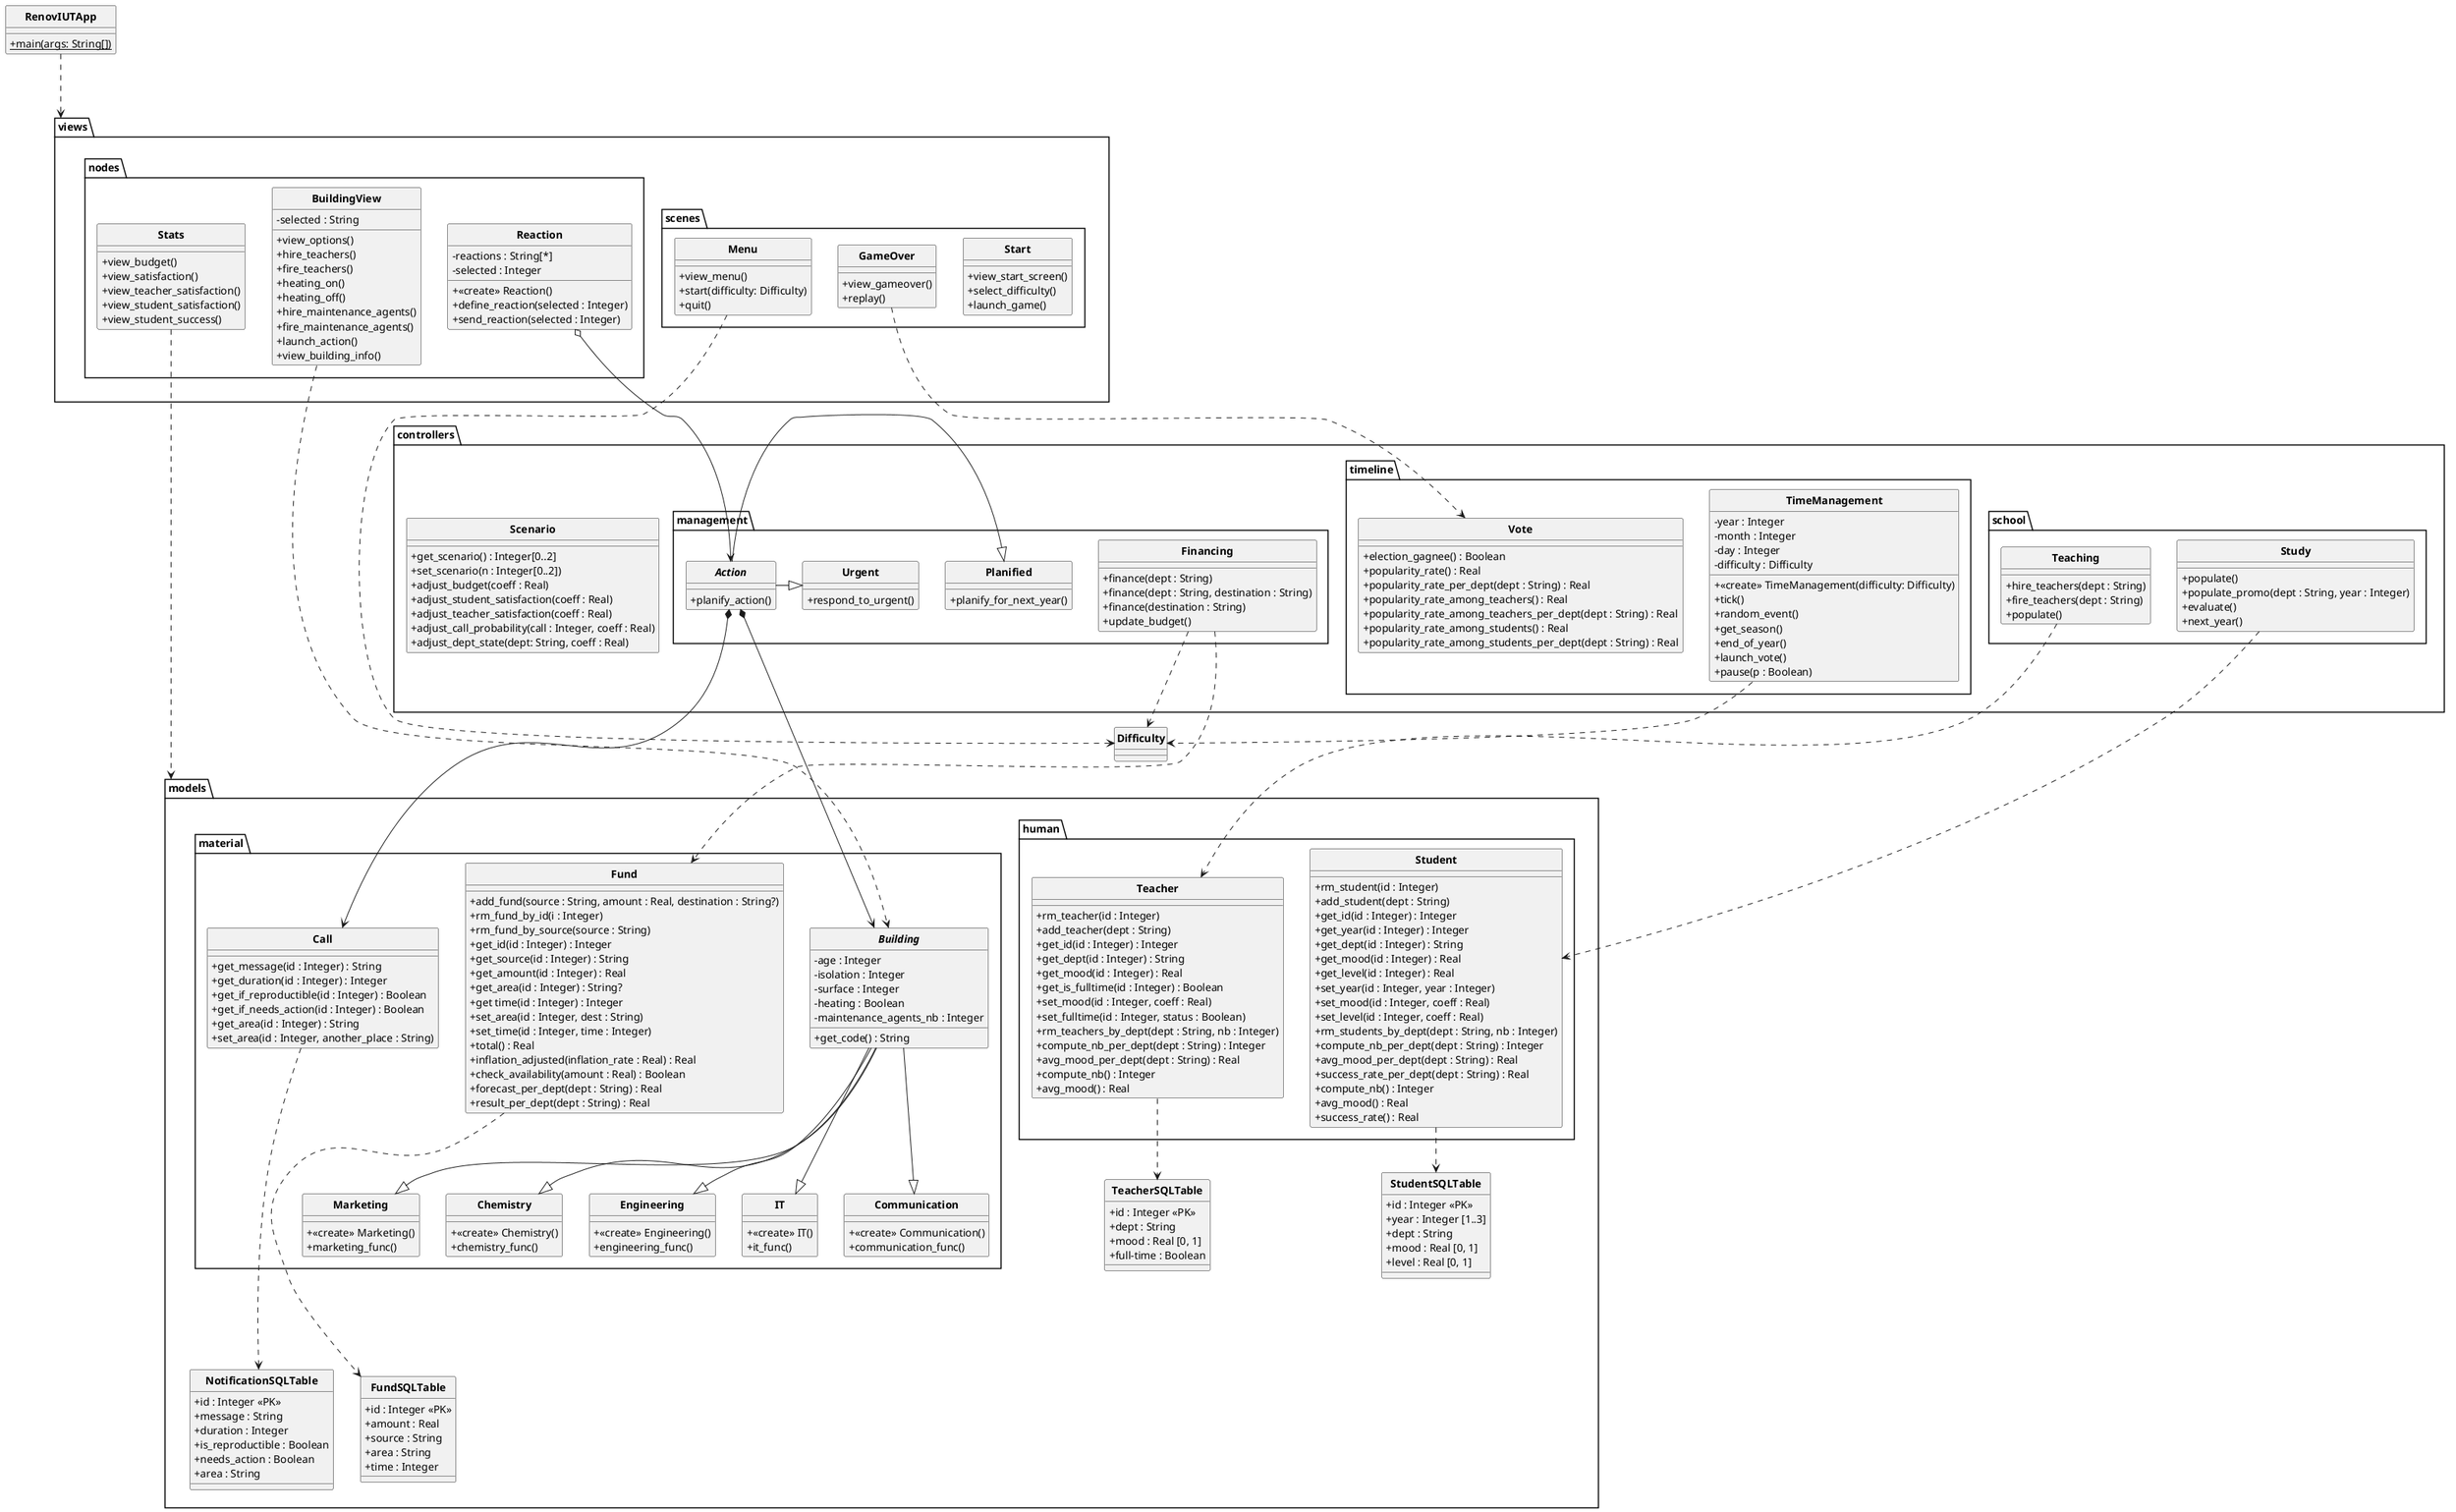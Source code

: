 @startuml RenovIUTApp

skinparam style strictuml
skinparam classAttributeIconSize 0
skinparam classFontStyle Bold
hide enum methods

class RenovIUTApp
{
    + {static} main(args: String[])
}

package views
{
    package nodes
    {
        class BuildingView
        {
            - selected : String
            + view_options()
            + hire_teachers()
            + fire_teachers()
            + heating_on()
            + heating_off()
            + hire_maintenance_agents()
            + fire_maintenance_agents()
            + launch_action()
            + view_building_info()
        }

        class Stats
        {
            + view_budget()
            + view_satisfaction()
            + view_teacher_satisfaction()
            + view_student_satisfaction()
            + view_student_success()
        }

        class Reaction
        {
            - reactions : String[*]
            - selected : Integer
            + <<create>> Reaction()
            + define_reaction(selected : Integer)
            + send_reaction(selected : Integer)

        }
    }

    package scenes
    {
        class Start
        {
            + view_start_screen()
            + select_difficulty()
            + launch_game()
        }

        class Menu
        {
            + view_menu()
            + start(difficulty: Difficulty)
            + quit()
        }

        class GameOver
        {
            + view_gameover()
            + replay()
        }
    }
}

package controllers
{
		package timeline {
			class TimeManagement
			{
					- year : Integer
					- month : Integer
					- day : Integer
					- difficulty : Difficulty
					+ <<create>> TimeManagement(difficulty: Difficulty)
					+ tick()
					+ random_event()
					+ get_season()
					+ end_of_year()
					+ launch_vote()
					+ pause(p : Boolean)
			}

					class Vote
			{
					+ election_gagnee() : Boolean
					+ popularity_rate() : Real
					+ popularity_rate_per_dept(dept : String) : Real
					+ popularity_rate_among_teachers() : Real
					+ popularity_rate_among_teachers_per_dept(dept : String) : Real
					+ popularity_rate_among_students() : Real
					+ popularity_rate_among_students_per_dept(dept : String) : Real
			}
    }

    package school
    {
        class Teaching
        {
            + hire_teachers(dept : String)
            + fire_teachers(dept : String)
            + populate()
        }

        class Study
        {
            + populate()
            + populate_promo(dept : String, year : Integer)
            + evaluate()
            + next_year()
        }
    }

    package management
    {
        class Financing
        {
            + finance(dept : String)
            + finance(dept : String, destination : String)
            + finance(destination : String)
            + update_budget()
        }

        abstract class Action
        {
            + planify_action()
        }

        class Planified
        {
            + planify_for_next_year()
        }

        class Urgent
        {
            + respond_to_urgent()
        }
    }

		class Scenario
		{
				+ get_scenario() : Integer[0..2]
				+ set_scenario(n : Integer[0..2])
				+ adjust_budget(coeff : Real)
				+ adjust_student_satisfaction(coeff : Real)
				+ adjust_teacher_satisfaction(coeff : Real)
				+ adjust_call_probability(call : Integer, coeff : Real)
				+ adjust_dept_state(dept: String, coeff : Real)
		}
}

package models
{
		package human {
				class Student
				{
						+ rm_student(id : Integer)
						+ add_student(dept : String)
						+ get_id(id : Integer) : Integer
						+ get_year(id : Integer) : Integer
						+ get_dept(id : Integer) : String
						+ get_mood(id : Integer) : Real
						+ get_level(id : Integer) : Real
						+ set_year(id : Integer, year : Integer)
						+ set_mood(id : Integer, coeff : Real)
						+ set_level(id : Integer, coeff : Real)
						+ rm_students_by_dept(dept : String, nb : Integer)
						+ compute_nb_per_dept(dept : String) : Integer
						+ avg_mood_per_dept(dept : String) : Real
						+ success_rate_per_dept(dept : String) : Real
						+ compute_nb() : Integer
						+ avg_mood() : Real
						+ success_rate() : Real
				}

				class Teacher
				{
						+ rm_teacher(id : Integer)
						+ add_teacher(dept : String)
						+ get_id(id : Integer) : Integer
						+ get_dept(id : Integer) : String
						+ get_mood(id : Integer) : Real
						+ get_is_fulltime(id : Integer) : Boolean
						+ set_mood(id : Integer, coeff : Real)
						+ set_fulltime(id : Integer, status : Boolean)
						+ rm_teachers_by_dept(dept : String, nb : Integer)
						+ compute_nb_per_dept(dept : String) : Integer
						+ avg_mood_per_dept(dept : String) : Real
						+ compute_nb() : Integer
						+ avg_mood() : Real
				}
    }

		package material {
			abstract class Building
			{
				- age : Integer
				- isolation : Integer
				- surface : Integer
				- heating : Boolean
				- maintenance_agents_nb : Integer
				+ get_code() : String
			}

			class IT
			{
				+ <<create>> IT()
				+ it_func()
			}

			class Communication
			{
				+ <<create>> Communication()
				+ communication_func()
			}

			class Marketing
			{
				+ <<create>> Marketing()
				+ marketing_func()
			}

			class Chemistry
			{
				+ <<create>> Chemistry()
				+ chemistry_func()
			}

			class Engineering
			{
				+ <<create>> Engineering()
				+ engineering_func()
			}

			class Fund
			{
				+ add_fund(source : String, amount : Real, destination : String?)
				+ rm_fund_by_id(i : Integer)
			    + rm_fund_by_source(source : String)
				+ get_id(id : Integer) : Integer
				+ get_source(id : Integer) : String
				+ get_amount(id : Integer) : Real
				+ get_area(id : Integer) : String?
				+ get time(id : Integer) : Integer
				+ set_area(id : Integer, dest : String)
				+ set_time(id : Integer, time : Integer)
				+ total() : Real
				+ inflation_adjusted(inflation_rate : Real) : Real
				+ check_availability(amount : Real) : Boolean
				+ forecast_per_dept(dept : String) : Real
				+ result_per_dept(dept : String) : Real
			}

			class Call
			{
				+ get_message(id : Integer) : String
				+ get_duration(id : Integer) : Integer
				+ get_if_reproductible(id : Integer) : Boolean
				+ get_if_needs_action(id : Integer) : Boolean
				+ get_area(id : Integer) : String
				+ set_area(id : Integer, another_place : String)
			}
    }

    class StudentSQLTable
    {
        + id : Integer <<PK>>
        + year : Integer [1..3]
        + dept : String
        + mood : Real [0, 1]
        + level : Real [0, 1]
    }

    class TeacherSQLTable
    {
        + id : Integer <<PK>>
        + dept : String
        + mood : Real [0, 1]
        + full-time : Boolean
    }

    class FundSQLTable
    {
        + id : Integer <<PK>>
        + amount : Real
        + source : String
        + area : String
        + time : Integer
    }

    class NotificationSQLTable
    {
        + id : Integer <<PK>>
        + message : String
        + duration : Integer
        + is_reproductible : Boolean
        + needs_action : Boolean
        + area : String
    }
}


RenovIUTApp ...> views
BuildingView ...> Building
Stats ....> models
GameOver ..> Vote
Study ..> Student
Teaching ..> Teacher
Financing ..> Fund
Action *---> Building
Student ..> StudentSQLTable
Teacher ..> TeacherSQLTable
Fund ....> FundSQLTable
Call ....> NotificationSQLTable
Reaction o--> Action

Building --|> IT
Building --|> Communication
Building --|> Marketing
Building --|> Chemistry
Building --|> Engineering
Action -|> Urgent
Action -|> Planified
Action *--> Call

TimeManagement ..> Difficulty
Financing ..> Difficulty
Menu ..> Difficulty

@enduml
